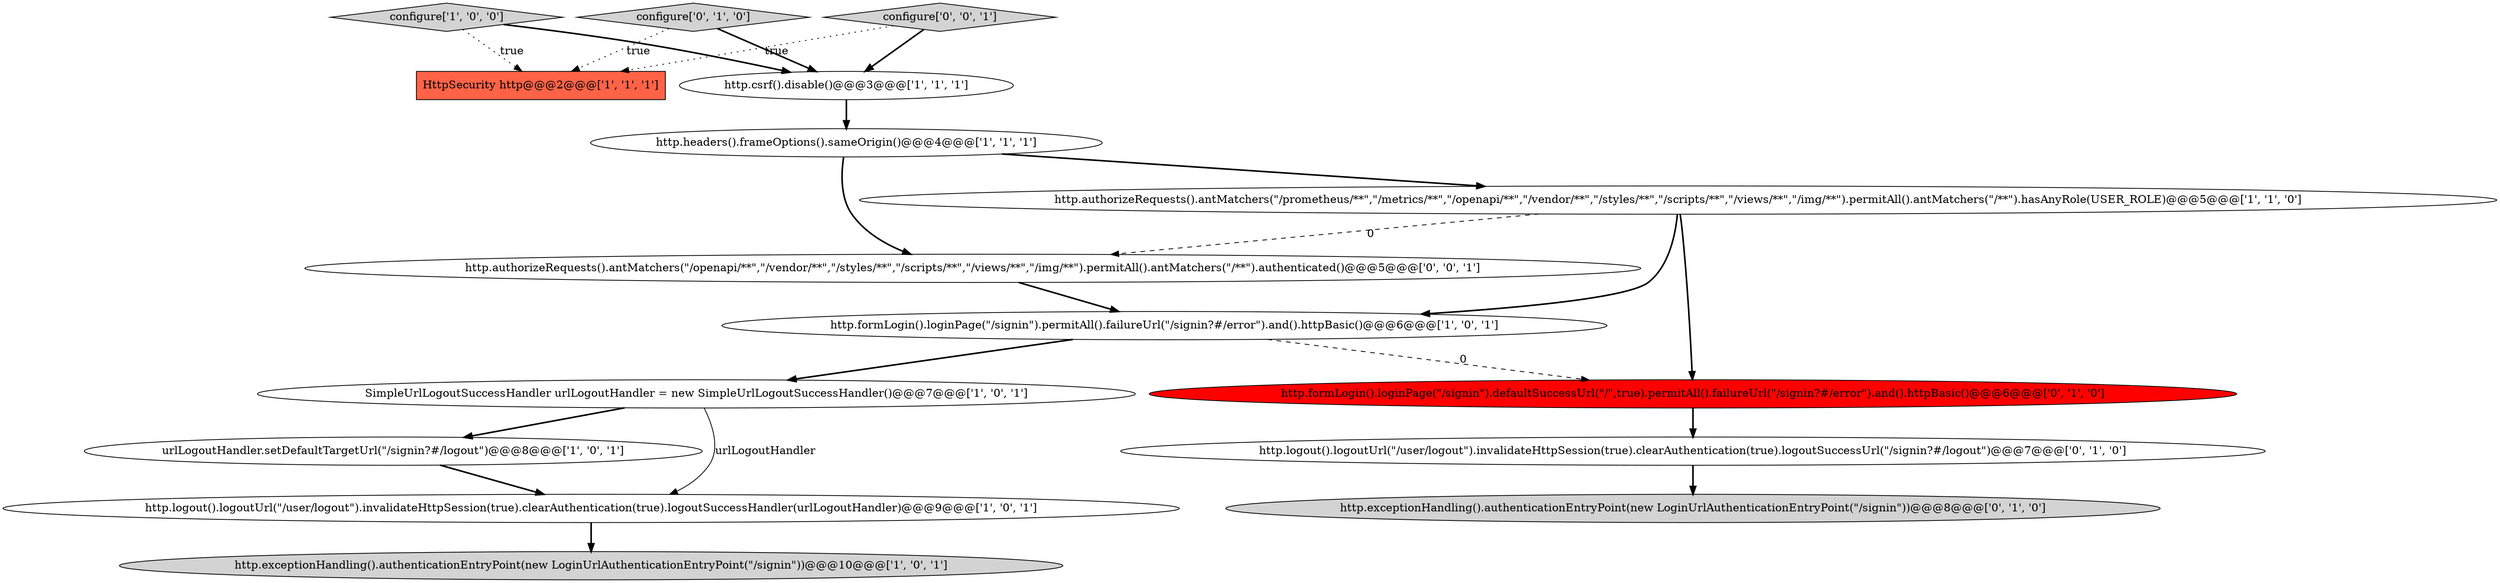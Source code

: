 digraph {
12 [style = filled, label = "http.exceptionHandling().authenticationEntryPoint(new LoginUrlAuthenticationEntryPoint(\"/signin\"))@@@8@@@['0', '1', '0']", fillcolor = lightgray, shape = ellipse image = "AAA0AAABBB2BBB"];
4 [style = filled, label = "http.exceptionHandling().authenticationEntryPoint(new LoginUrlAuthenticationEntryPoint(\"/signin\"))@@@10@@@['1', '0', '1']", fillcolor = lightgray, shape = ellipse image = "AAA0AAABBB1BBB"];
0 [style = filled, label = "SimpleUrlLogoutSuccessHandler urlLogoutHandler = new SimpleUrlLogoutSuccessHandler()@@@7@@@['1', '0', '1']", fillcolor = white, shape = ellipse image = "AAA0AAABBB1BBB"];
13 [style = filled, label = "http.formLogin().loginPage(\"/signin\").defaultSuccessUrl(\"/\",true).permitAll().failureUrl(\"/signin?#/error\").and().httpBasic()@@@6@@@['0', '1', '0']", fillcolor = red, shape = ellipse image = "AAA1AAABBB2BBB"];
7 [style = filled, label = "http.csrf().disable()@@@3@@@['1', '1', '1']", fillcolor = white, shape = ellipse image = "AAA0AAABBB1BBB"];
1 [style = filled, label = "configure['1', '0', '0']", fillcolor = lightgray, shape = diamond image = "AAA0AAABBB1BBB"];
3 [style = filled, label = "http.authorizeRequests().antMatchers(\"/prometheus/**\",\"/metrics/**\",\"/openapi/**\",\"/vendor/**\",\"/styles/**\",\"/scripts/**\",\"/views/**\",\"/img/**\").permitAll().antMatchers(\"/**\").hasAnyRole(USER_ROLE)@@@5@@@['1', '1', '0']", fillcolor = white, shape = ellipse image = "AAA0AAABBB1BBB"];
9 [style = filled, label = "http.formLogin().loginPage(\"/signin\").permitAll().failureUrl(\"/signin?#/error\").and().httpBasic()@@@6@@@['1', '0', '1']", fillcolor = white, shape = ellipse image = "AAA0AAABBB1BBB"];
5 [style = filled, label = "http.headers().frameOptions().sameOrigin()@@@4@@@['1', '1', '1']", fillcolor = white, shape = ellipse image = "AAA0AAABBB1BBB"];
10 [style = filled, label = "configure['0', '1', '0']", fillcolor = lightgray, shape = diamond image = "AAA0AAABBB2BBB"];
15 [style = filled, label = "configure['0', '0', '1']", fillcolor = lightgray, shape = diamond image = "AAA0AAABBB3BBB"];
6 [style = filled, label = "urlLogoutHandler.setDefaultTargetUrl(\"/signin?#/logout\")@@@8@@@['1', '0', '1']", fillcolor = white, shape = ellipse image = "AAA0AAABBB1BBB"];
14 [style = filled, label = "http.authorizeRequests().antMatchers(\"/openapi/**\",\"/vendor/**\",\"/styles/**\",\"/scripts/**\",\"/views/**\",\"/img/**\").permitAll().antMatchers(\"/**\").authenticated()@@@5@@@['0', '0', '1']", fillcolor = white, shape = ellipse image = "AAA0AAABBB3BBB"];
2 [style = filled, label = "HttpSecurity http@@@2@@@['1', '1', '1']", fillcolor = tomato, shape = box image = "AAA0AAABBB1BBB"];
11 [style = filled, label = "http.logout().logoutUrl(\"/user/logout\").invalidateHttpSession(true).clearAuthentication(true).logoutSuccessUrl(\"/signin?#/logout\")@@@7@@@['0', '1', '0']", fillcolor = white, shape = ellipse image = "AAA0AAABBB2BBB"];
8 [style = filled, label = "http.logout().logoutUrl(\"/user/logout\").invalidateHttpSession(true).clearAuthentication(true).logoutSuccessHandler(urlLogoutHandler)@@@9@@@['1', '0', '1']", fillcolor = white, shape = ellipse image = "AAA0AAABBB1BBB"];
5->3 [style = bold, label=""];
9->0 [style = bold, label=""];
15->7 [style = bold, label=""];
0->6 [style = bold, label=""];
15->2 [style = dotted, label="true"];
11->12 [style = bold, label=""];
5->14 [style = bold, label=""];
1->7 [style = bold, label=""];
13->11 [style = bold, label=""];
10->7 [style = bold, label=""];
3->9 [style = bold, label=""];
0->8 [style = solid, label="urlLogoutHandler"];
7->5 [style = bold, label=""];
10->2 [style = dotted, label="true"];
6->8 [style = bold, label=""];
9->13 [style = dashed, label="0"];
3->13 [style = bold, label=""];
14->9 [style = bold, label=""];
8->4 [style = bold, label=""];
3->14 [style = dashed, label="0"];
1->2 [style = dotted, label="true"];
}
